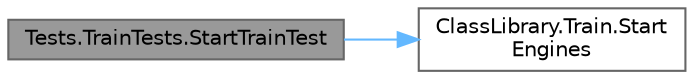 digraph "Tests.TrainTests.StartTrainTest"
{
 // INTERACTIVE_SVG=YES
 // LATEX_PDF_SIZE
  bgcolor="transparent";
  edge [fontname=Helvetica,fontsize=10,labelfontname=Helvetica,labelfontsize=10];
  node [fontname=Helvetica,fontsize=10,shape=box,height=0.2,width=0.4];
  rankdir="LR";
  Node1 [id="Node000001",label="Tests.TrainTests.StartTrainTest",height=0.2,width=0.4,color="gray40", fillcolor="grey60", style="filled", fontcolor="black",tooltip="Prueba que el tren arranque."];
  Node1 -> Node2 [id="edge1_Node000001_Node000002",color="steelblue1",style="solid",tooltip=" "];
  Node2 [id="Node000002",label="ClassLibrary.Train.Start\lEngines",height=0.2,width=0.4,color="grey40", fillcolor="white", style="filled",URL="$classClassLibrary_1_1Train.html#a508294aea03e823f68ac8481c965be75",tooltip="Enciende las máquinas del tren."];
}
